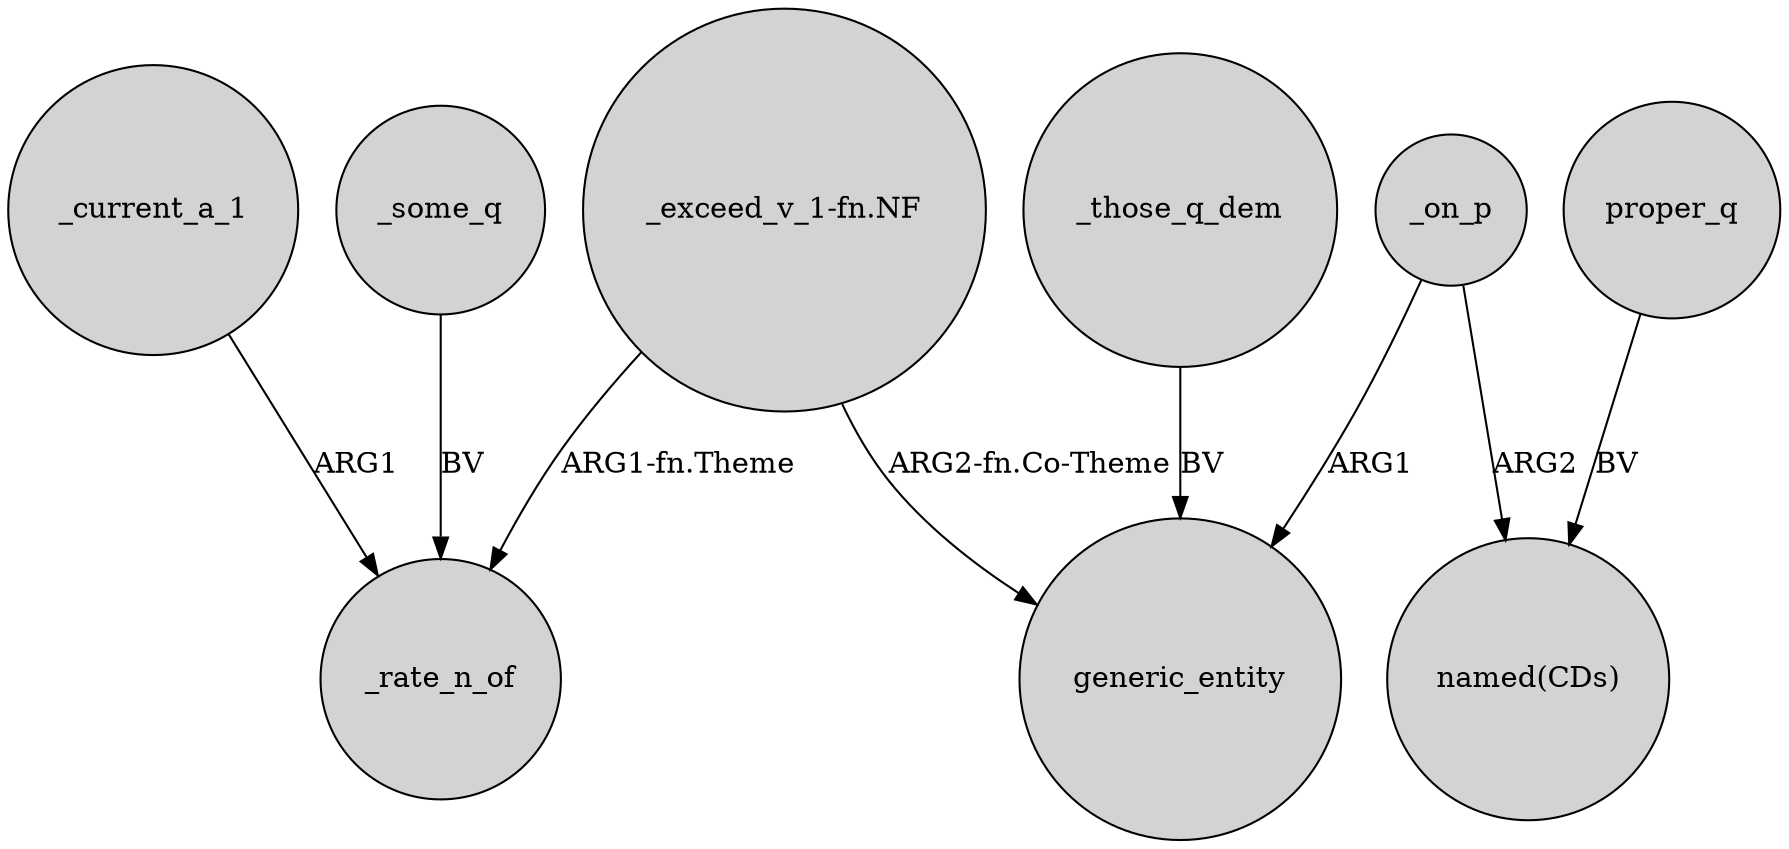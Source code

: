 digraph {
	node [shape=circle style=filled]
	_current_a_1 -> _rate_n_of [label=ARG1]
	"_exceed_v_1-fn.NF" -> generic_entity [label="ARG2-fn.Co-Theme"]
	_on_p -> generic_entity [label=ARG1]
	"_exceed_v_1-fn.NF" -> _rate_n_of [label="ARG1-fn.Theme"]
	_on_p -> "named(CDs)" [label=ARG2]
	proper_q -> "named(CDs)" [label=BV]
	_some_q -> _rate_n_of [label=BV]
	_those_q_dem -> generic_entity [label=BV]
}
